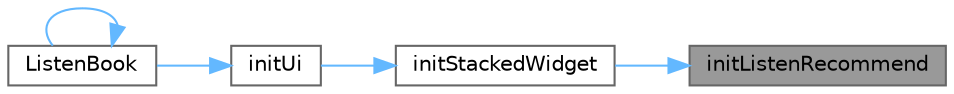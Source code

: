 digraph "initListenRecommend"
{
 // LATEX_PDF_SIZE
  bgcolor="transparent";
  edge [fontname=Helvetica,fontsize=10,labelfontname=Helvetica,labelfontsize=10];
  node [fontname=Helvetica,fontsize=10,shape=box,height=0.2,width=0.4];
  rankdir="RL";
  Node1 [id="Node000001",label="initListenRecommend",height=0.2,width=0.4,color="gray40", fillcolor="grey60", style="filled", fontcolor="black",tooltip="初始化推荐页面"];
  Node1 -> Node2 [id="edge1_Node000001_Node000002",dir="back",color="steelblue1",style="solid",tooltip=" "];
  Node2 [id="Node000002",label="initStackedWidget",height=0.2,width=0.4,color="grey40", fillcolor="white", style="filled",URL="$class_listen_book.html#a0880fc715278119401b0b218adc8ade6",tooltip="初始化堆栈窗口"];
  Node2 -> Node3 [id="edge2_Node000002_Node000003",dir="back",color="steelblue1",style="solid",tooltip=" "];
  Node3 [id="Node000003",label="initUi",height=0.2,width=0.4,color="grey40", fillcolor="white", style="filled",URL="$class_listen_book.html#afba6e95967cc3eb25fd518f7bde6ec04",tooltip="初始化界面"];
  Node3 -> Node4 [id="edge3_Node000003_Node000004",dir="back",color="steelblue1",style="solid",tooltip=" "];
  Node4 [id="Node000004",label="ListenBook",height=0.2,width=0.4,color="grey40", fillcolor="white", style="filled",URL="$class_listen_book.html#a54945cd55a7bf9a0461163744f0875ed",tooltip="构造函数，初始化听书主界面"];
  Node4 -> Node4 [id="edge4_Node000004_Node000004",dir="back",color="steelblue1",style="solid",tooltip=" "];
}
